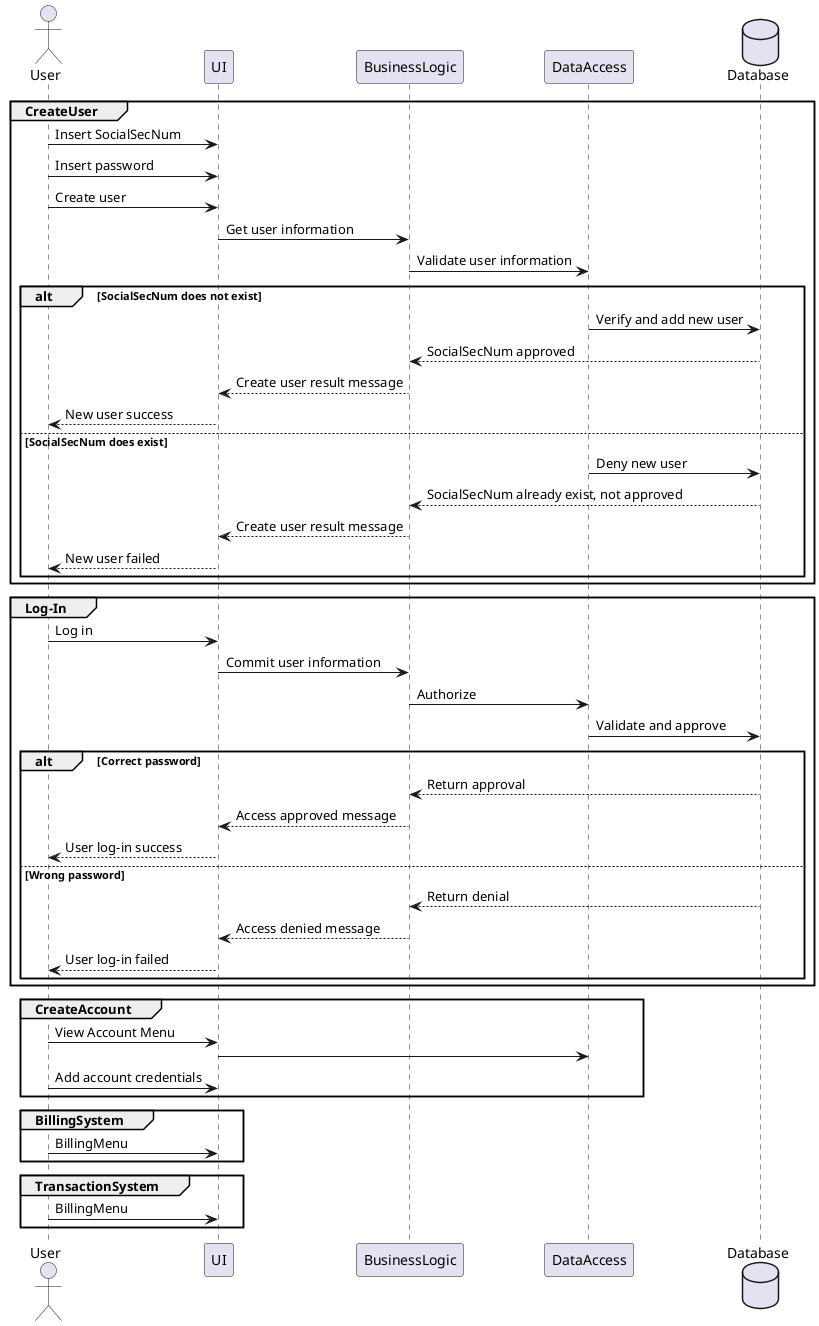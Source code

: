 @startuml

actor User 
participant UI
participant BusinessLogic
participant DataAccess
database Database

group CreateUser
User -> UI : Insert SocialSecNum
User -> UI : Insert password
User -> UI : Create user
UI -> BusinessLogic : Get user information
BusinessLogic -> DataAccess : Validate user information


alt SocialSecNum does not exist
DataAccess -> Database : Verify and add new user 
BusinessLogic <-- Database : SocialSecNum approved
UI <-- BusinessLogic : Create user result message
User <-- UI : New user success
else SocialSecNum does exist
DataAccess -> Database : Deny new user
BusinessLogic <-- Database  : SocialSecNum already exist, not approved
UI <-- BusinessLogic : Create user result message
User <-- UI : New user failed
end
end

group Log-In
User -> UI : Log in
UI -> BusinessLogic : Commit user information
BusinessLogic -> DataAccess : Authorize
DataAccess -> Database : Validate and approve
alt Correct password
BusinessLogic <-- Database : Return approval

UI <-- BusinessLogic : Access approved message
User <-- UI : User log-in success
else Wrong password
BusinessLogic <-- Database : Return denial
UI <-- BusinessLogic : Access denied message
User <-- UI : User log-in failed
end
end

group CreateAccount
User -> UI : View Account Menu 
UI -> DataAccess : 
User -> UI : Add account credentials
end

group BillingSystem
User -> UI : BillingMenu
end

group TransactionSystem
User -> UI : BillingMenu
end

@enduml